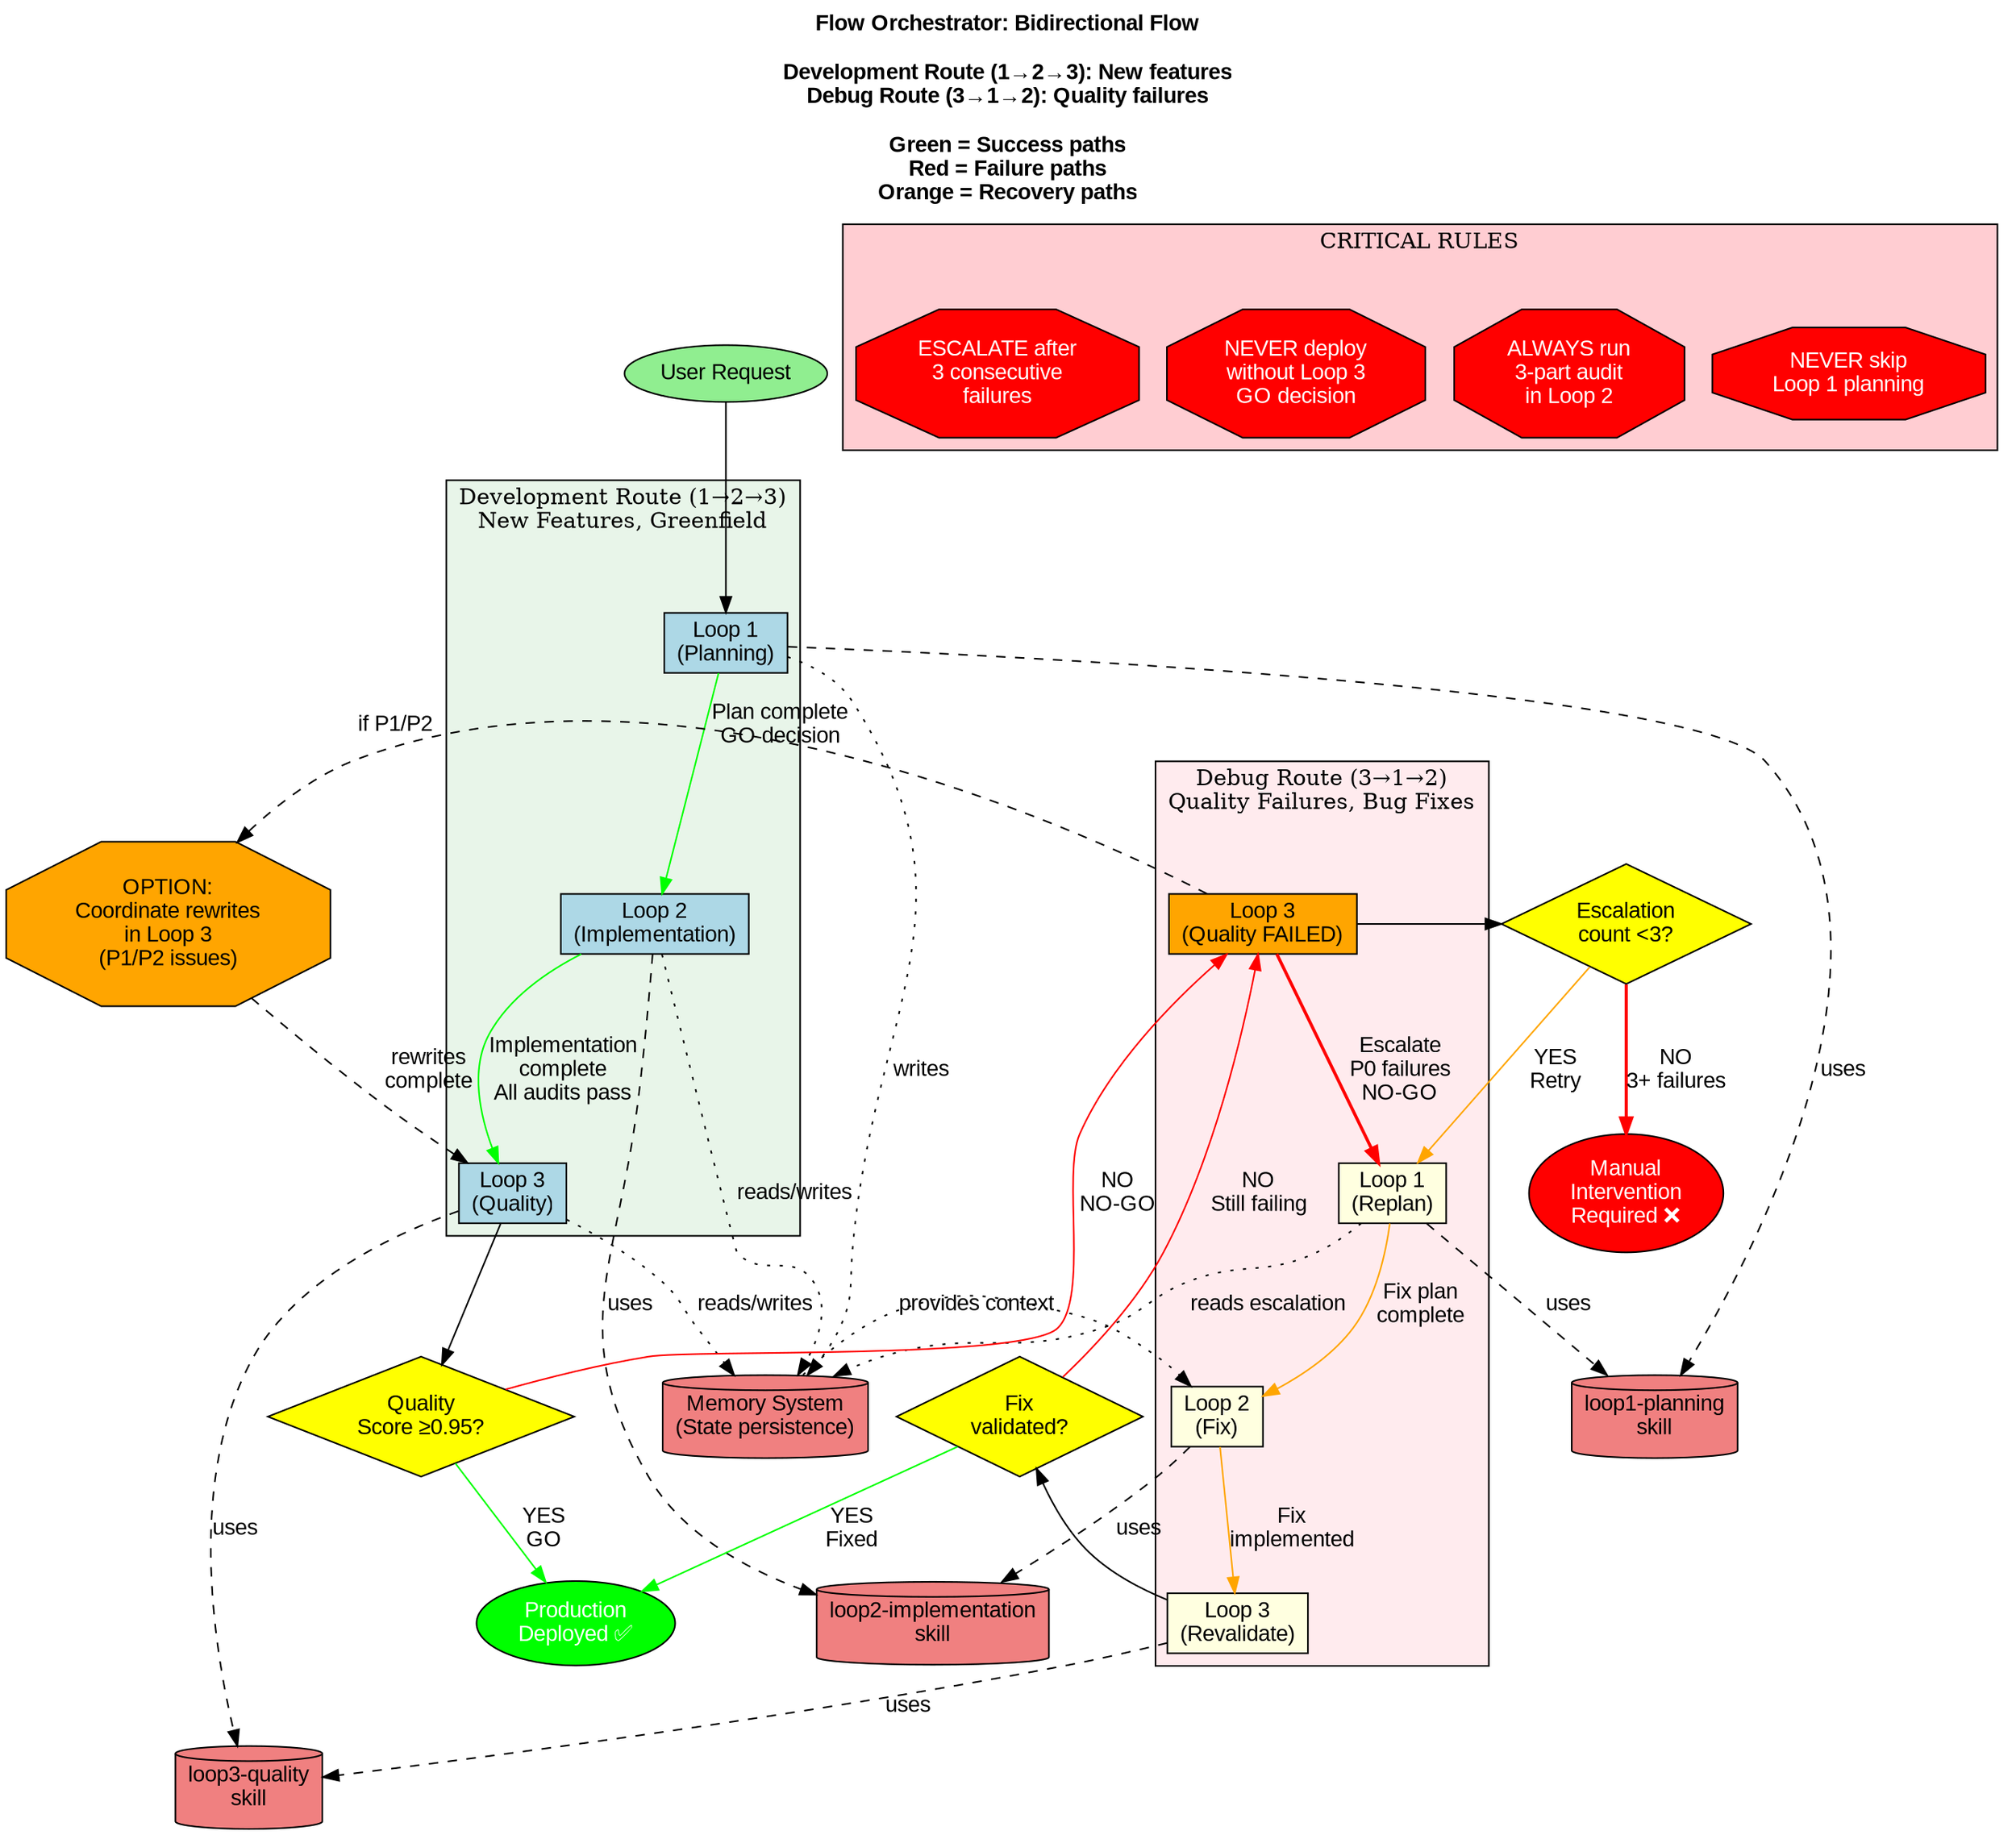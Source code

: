 /**
 * Flow Orchestrator: Bidirectional Flow Diagram
 *
 * Shows both Development Route (1→2→3) and Debug Route (3→1→2)
 * for the SPEK Platform 3-loop methodology.
 *
 * VERSION: 1.0
 * PRIORITY: P0 (Critical system architecture)
 */

digraph BidirectionalFlow {
    rankdir=TB;
    compound=true;
    node [shape=box, style=filled, fontname="Arial"];
    edge [fontname="Arial"];

    // ========== START/END ==========
    start [shape=ellipse, label="User Request", fillcolor=lightgreen];
    production [shape=ellipse, label="Production\nDeployed ✅", fillcolor=green, fontcolor=white];
    failed [shape=ellipse, label="Manual\nIntervention\nRequired ❌", fillcolor=red, fontcolor=white];

    // ========== DEVELOPMENT ROUTE (1→2→3) ==========
    subgraph cluster_development {
        label="Development Route (1→2→3)\nNew Features, Greenfield";
        fillcolor="#e8f5e9";
        style=filled;

        loop1_dev [label="Loop 1\n(Planning)", fillcolor=lightblue];
        loop2_dev [label="Loop 2\n(Implementation)", fillcolor=lightblue];
        loop3_dev [label="Loop 3\n(Quality)", fillcolor=lightblue];

        loop1_dev -> loop2_dev [label="Plan complete\nGO decision", color=green];
        loop2_dev -> loop3_dev [label="Implementation\ncomplete\nAll audits pass", color=green];
    }

    // ========== DEBUG ROUTE (3→1→2) ==========
    subgraph cluster_debug {
        label="Debug Route (3→1→2)\nQuality Failures, Bug Fixes";
        fillcolor="#ffebee";
        style=filled;

        loop3_fail [label="Loop 3\n(Quality FAILED)", fillcolor=orange];
        loop1_debug [label="Loop 1\n(Replan)", fillcolor=lightyellow];
        loop2_debug [label="Loop 2\n(Fix)", fillcolor=lightyellow];
        loop3_revalidate [label="Loop 3\n(Revalidate)", fillcolor=lightyellow];

        loop3_fail -> loop1_debug [label="Escalate\nP0 failures\nNO-GO", color=red, style=bold];
        loop1_debug -> loop2_debug [label="Fix plan\ncomplete", color=orange];
        loop2_debug -> loop3_revalidate [label="Fix\nimplemented", color=orange];
    }

    // ========== DECISION POINTS ==========
    quality_decision [shape=diamond, label="Quality\nScore ≥0.95?", fillcolor=yellow];
    revalidate_decision [shape=diamond, label="Fix\nvalidated?", fillcolor=yellow];
    escalation_count [shape=diamond, label="Escalation\ncount <3?", fillcolor=yellow];

    // ========== WARNINGS ==========
    rewrite_option [shape=octagon, label="OPTION:\nCoordinate rewrites\nin Loop 3\n(P1/P2 issues)", fillcolor=orange];

    // ========== EXTERNAL REFERENCES ==========
    loop1_skill [shape=cylinder, label="loop1-planning\nskill", fillcolor=lightcoral];
    loop2_skill [shape=cylinder, label="loop2-implementation\nskill", fillcolor=lightcoral];
    loop3_skill [shape=cylinder, label="loop3-quality\nskill", fillcolor=lightcoral];
    memory [shape=cylinder, label="Memory System\n(State persistence)", fillcolor=lightcoral];

    // ========== FLOW CONNECTIONS ==========

    // Development route flow
    start -> loop1_dev;
    loop3_dev -> quality_decision;
    quality_decision -> production [label="YES\nGO", color=green];
    quality_decision -> loop3_fail [label="NO\nNO-GO", color=red];

    // Debug route flow
    loop3_fail -> escalation_count;
    escalation_count -> failed [label="NO\n3+ failures", color=red, style=bold];
    escalation_count -> loop1_debug [label="YES\nRetry", color=orange];

    // Revalidation flow
    loop3_revalidate -> revalidate_decision;
    revalidate_decision -> production [label="YES\nFixed", color=green];
    revalidate_decision -> loop3_fail [label="NO\nStill failing", color=red];

    // Alternative: Rewrite in Loop 3 (non-critical)
    loop3_fail -> rewrite_option [style=dashed, label="if P1/P2"];
    rewrite_option -> loop3_dev [style=dashed, label="rewrites\ncomplete"];

    // External skill references
    loop1_dev -> loop1_skill [style=dashed, label="uses"];
    loop2_dev -> loop2_skill [style=dashed, label="uses"];
    loop3_dev -> loop3_skill [style=dashed, label="uses"];
    loop1_debug -> loop1_skill [style=dashed, label="uses"];
    loop2_debug -> loop2_skill [style=dashed, label="uses"];
    loop3_revalidate -> loop3_skill [style=dashed, label="uses"];

    // Memory system connections
    loop1_dev -> memory [style=dotted, label="writes"];
    loop2_dev -> memory [style=dotted, label="reads/writes"];
    loop3_dev -> memory [style=dotted, label="reads/writes"];
    loop1_debug -> memory [style=dotted, label="reads escalation"];
    memory -> loop2_debug [style=dotted, label="provides context"];

    // ========== CRITICAL RULES ==========
    subgraph cluster_rules {
        label="CRITICAL RULES";
        fillcolor="#ffcdd2";
        style=filled;

        rule1 [shape=octagon, label="NEVER skip\nLoop 1 planning", fillcolor=red, fontcolor=white];
        rule2 [shape=octagon, label="ALWAYS run\n3-part audit\nin Loop 2", fillcolor=red, fontcolor=white];
        rule3 [shape=octagon, label="NEVER deploy\nwithout Loop 3\nGO decision", fillcolor=red, fontcolor=white];
        rule4 [shape=octagon, label="ESCALATE after\n3 consecutive\nfailures", fillcolor=red, fontcolor=white];
    }

    // ========== METADATA ==========
    labelloc="t";
    label="Flow Orchestrator: Bidirectional Flow\n\nDevelopment Route (1→2→3): New features\nDebug Route (3→1→2): Quality failures\n\nGreen = Success paths\nRed = Failure paths\nOrange = Recovery paths";
    fontsize=14;
    fontname="Arial Bold";
}
